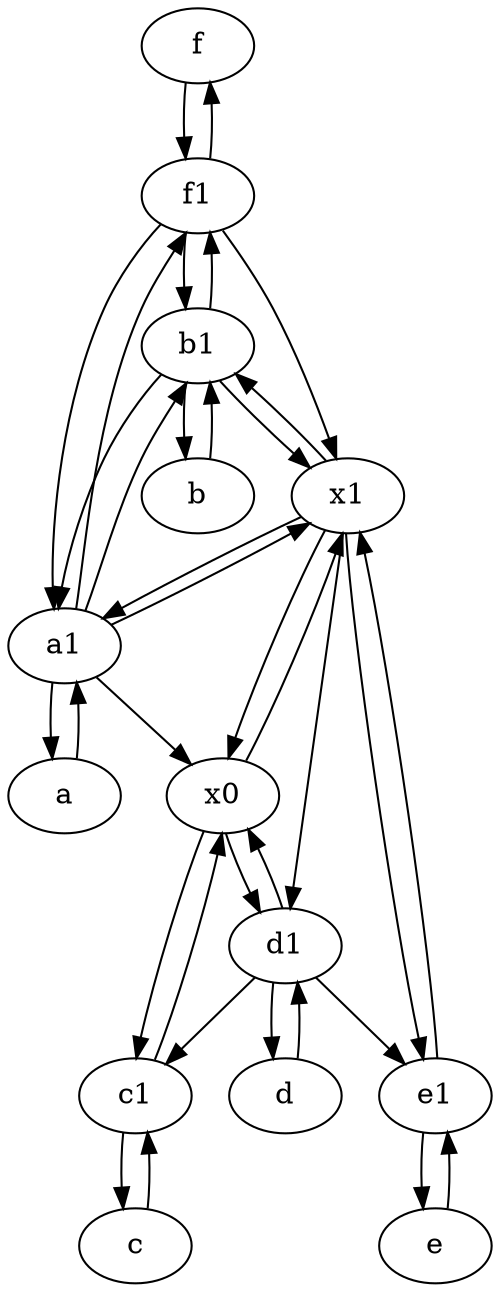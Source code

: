 digraph  {
	f [pos="15,45!"];
	d [pos="20,30!"];
	a [pos="40,10!"];
	x1;
	x0;
	c [pos="20,10!"];
	a1 [pos="40,15!"];
	d1 [pos="25,30!"];
	f1;
	e1 [pos="25,45!"];
	b [pos="50,20!"];
	e [pos="30,50!"];
	c1 [pos="30,15!"];
	b1 [pos="45,20!"];
	f1 -> b1;
	x1 -> d1;
	x1 -> e1;
	c1 -> x0;
	d -> d1;
	x0 -> d1;
	x1 -> b1;
	f1 -> f;
	a -> a1;
	a1 -> b1;
	a1 -> x0;
	x0 -> x1;
	d1 -> c1;
	d1 -> x0;
	f -> f1;
	c -> c1;
	x1 -> x0;
	x1 -> a1;
	e -> e1;
	f1 -> x1;
	e1 -> e;
	a1 -> a;
	a1 -> f1;
	b1 -> x1;
	d1 -> d;
	d1 -> e1;
	b -> b1;
	b1 -> a1;
	x0 -> c1;
	f1 -> a1;
	a1 -> x1;
	b1 -> f1;
	c1 -> c;
	b1 -> b;
	e1 -> x1;

	}